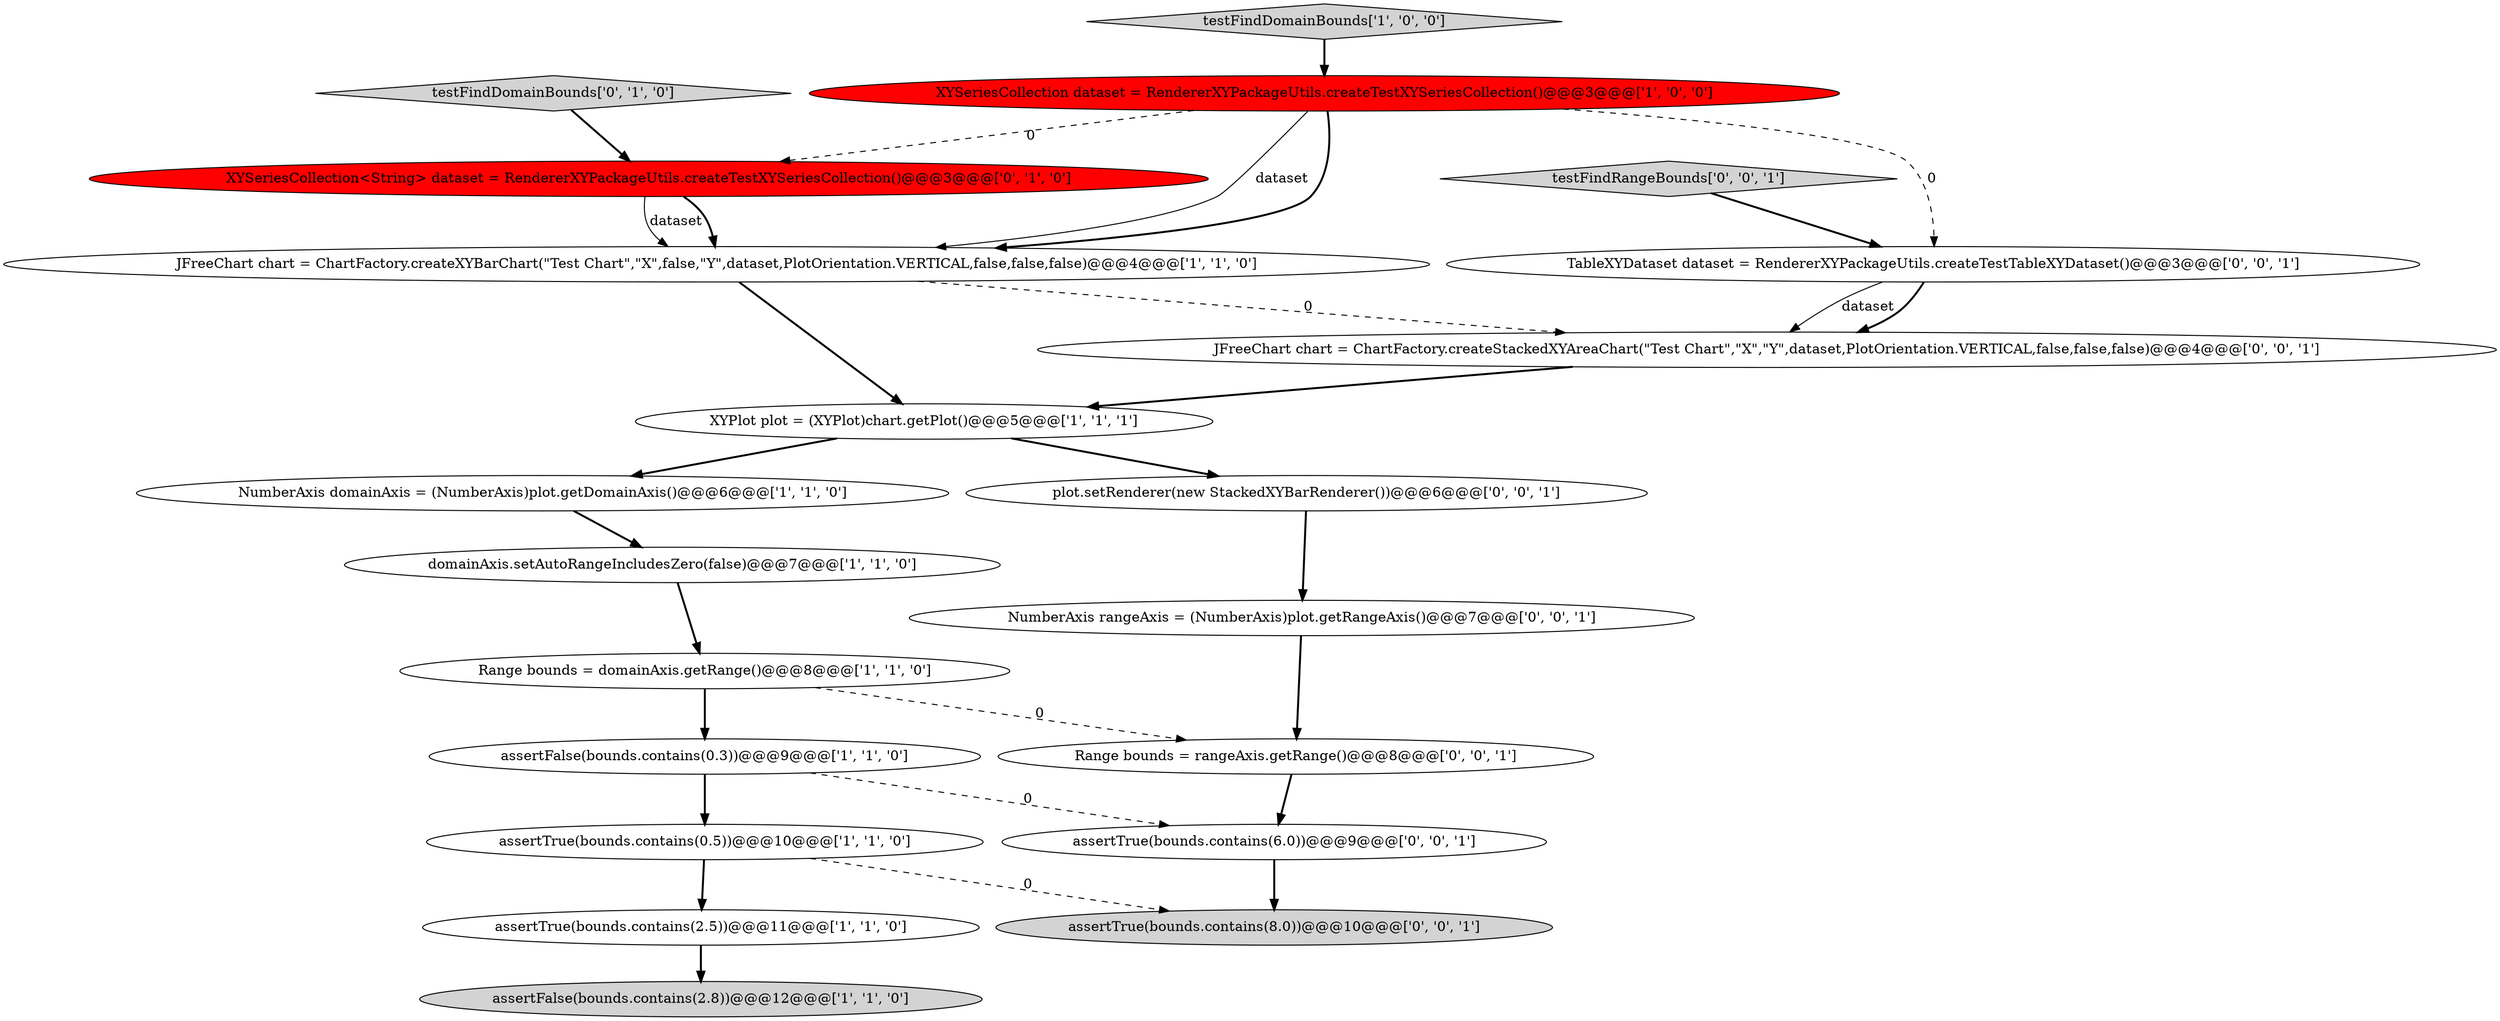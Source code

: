 digraph {
14 [style = filled, label = "assertTrue(bounds.contains(8.0))@@@10@@@['0', '0', '1']", fillcolor = lightgray, shape = ellipse image = "AAA0AAABBB3BBB"];
5 [style = filled, label = "assertTrue(bounds.contains(0.5))@@@10@@@['1', '1', '0']", fillcolor = white, shape = ellipse image = "AAA0AAABBB1BBB"];
1 [style = filled, label = "Range bounds = domainAxis.getRange()@@@8@@@['1', '1', '0']", fillcolor = white, shape = ellipse image = "AAA0AAABBB1BBB"];
2 [style = filled, label = "domainAxis.setAutoRangeIncludesZero(false)@@@7@@@['1', '1', '0']", fillcolor = white, shape = ellipse image = "AAA0AAABBB1BBB"];
18 [style = filled, label = "TableXYDataset dataset = RendererXYPackageUtils.createTestTableXYDataset()@@@3@@@['0', '0', '1']", fillcolor = white, shape = ellipse image = "AAA0AAABBB3BBB"];
15 [style = filled, label = "testFindRangeBounds['0', '0', '1']", fillcolor = lightgray, shape = diamond image = "AAA0AAABBB3BBB"];
20 [style = filled, label = "plot.setRenderer(new StackedXYBarRenderer())@@@6@@@['0', '0', '1']", fillcolor = white, shape = ellipse image = "AAA0AAABBB3BBB"];
9 [style = filled, label = "JFreeChart chart = ChartFactory.createXYBarChart(\"Test Chart\",\"X\",false,\"Y\",dataset,PlotOrientation.VERTICAL,false,false,false)@@@4@@@['1', '1', '0']", fillcolor = white, shape = ellipse image = "AAA0AAABBB1BBB"];
16 [style = filled, label = "JFreeChart chart = ChartFactory.createStackedXYAreaChart(\"Test Chart\",\"X\",\"Y\",dataset,PlotOrientation.VERTICAL,false,false,false)@@@4@@@['0', '0', '1']", fillcolor = white, shape = ellipse image = "AAA0AAABBB3BBB"];
11 [style = filled, label = "testFindDomainBounds['0', '1', '0']", fillcolor = lightgray, shape = diamond image = "AAA0AAABBB2BBB"];
12 [style = filled, label = "XYSeriesCollection<String> dataset = RendererXYPackageUtils.createTestXYSeriesCollection()@@@3@@@['0', '1', '0']", fillcolor = red, shape = ellipse image = "AAA1AAABBB2BBB"];
8 [style = filled, label = "XYSeriesCollection dataset = RendererXYPackageUtils.createTestXYSeriesCollection()@@@3@@@['1', '0', '0']", fillcolor = red, shape = ellipse image = "AAA1AAABBB1BBB"];
0 [style = filled, label = "assertTrue(bounds.contains(2.5))@@@11@@@['1', '1', '0']", fillcolor = white, shape = ellipse image = "AAA0AAABBB1BBB"];
7 [style = filled, label = "testFindDomainBounds['1', '0', '0']", fillcolor = lightgray, shape = diamond image = "AAA0AAABBB1BBB"];
19 [style = filled, label = "Range bounds = rangeAxis.getRange()@@@8@@@['0', '0', '1']", fillcolor = white, shape = ellipse image = "AAA0AAABBB3BBB"];
6 [style = filled, label = "assertFalse(bounds.contains(2.8))@@@12@@@['1', '1', '0']", fillcolor = lightgray, shape = ellipse image = "AAA0AAABBB1BBB"];
4 [style = filled, label = "NumberAxis domainAxis = (NumberAxis)plot.getDomainAxis()@@@6@@@['1', '1', '0']", fillcolor = white, shape = ellipse image = "AAA0AAABBB1BBB"];
13 [style = filled, label = "NumberAxis rangeAxis = (NumberAxis)plot.getRangeAxis()@@@7@@@['0', '0', '1']", fillcolor = white, shape = ellipse image = "AAA0AAABBB3BBB"];
17 [style = filled, label = "assertTrue(bounds.contains(6.0))@@@9@@@['0', '0', '1']", fillcolor = white, shape = ellipse image = "AAA0AAABBB3BBB"];
10 [style = filled, label = "assertFalse(bounds.contains(0.3))@@@9@@@['1', '1', '0']", fillcolor = white, shape = ellipse image = "AAA0AAABBB1BBB"];
3 [style = filled, label = "XYPlot plot = (XYPlot)chart.getPlot()@@@5@@@['1', '1', '1']", fillcolor = white, shape = ellipse image = "AAA0AAABBB1BBB"];
16->3 [style = bold, label=""];
12->9 [style = solid, label="dataset"];
9->16 [style = dashed, label="0"];
20->13 [style = bold, label=""];
5->14 [style = dashed, label="0"];
0->6 [style = bold, label=""];
2->1 [style = bold, label=""];
1->19 [style = dashed, label="0"];
8->9 [style = solid, label="dataset"];
8->12 [style = dashed, label="0"];
11->12 [style = bold, label=""];
4->2 [style = bold, label=""];
19->17 [style = bold, label=""];
7->8 [style = bold, label=""];
12->9 [style = bold, label=""];
3->4 [style = bold, label=""];
15->18 [style = bold, label=""];
18->16 [style = solid, label="dataset"];
13->19 [style = bold, label=""];
3->20 [style = bold, label=""];
10->5 [style = bold, label=""];
5->0 [style = bold, label=""];
17->14 [style = bold, label=""];
8->9 [style = bold, label=""];
10->17 [style = dashed, label="0"];
9->3 [style = bold, label=""];
8->18 [style = dashed, label="0"];
1->10 [style = bold, label=""];
18->16 [style = bold, label=""];
}
